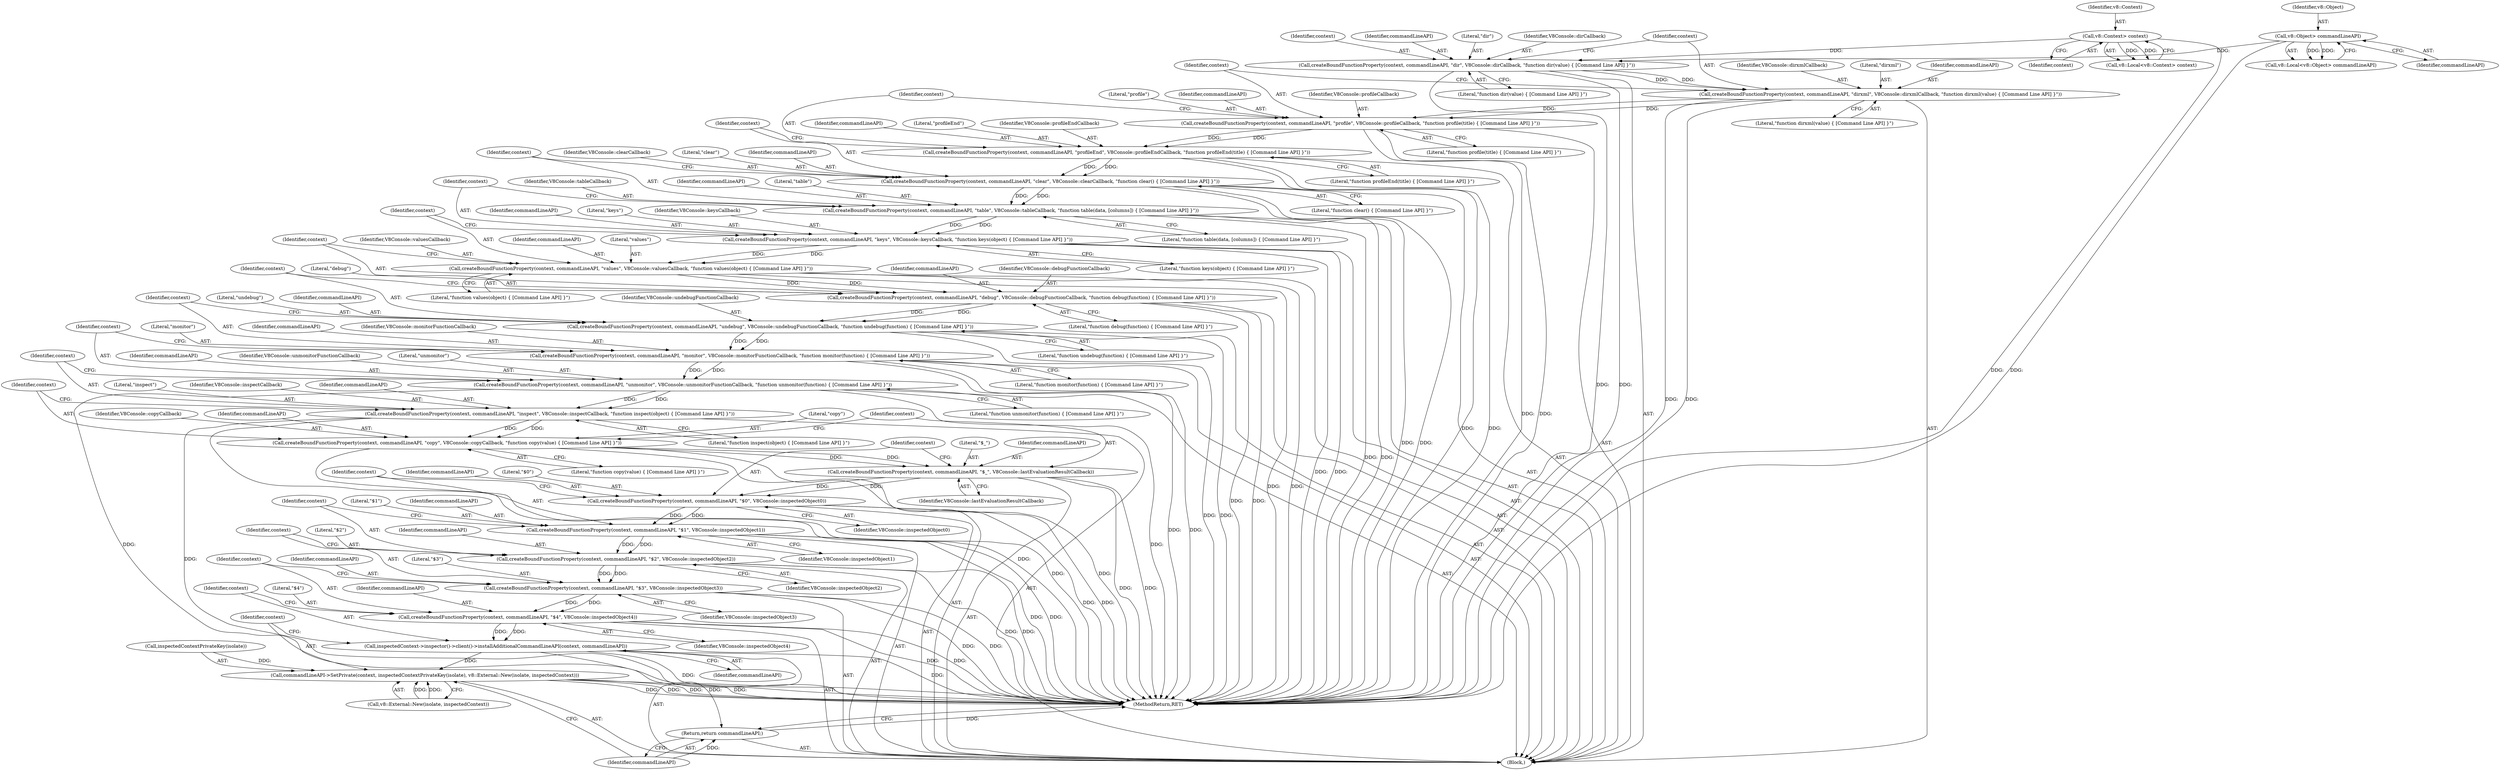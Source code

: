 digraph "0_Chrome_93bc623489bdcfc7e9127614fcfb3258edf3f0f9@API" {
"1000224" [label="(Call,createBoundFunctionProperty(context, commandLineAPI, \"$1\", V8Console::inspectedObject1))"];
"1000219" [label="(Call,createBoundFunctionProperty(context, commandLineAPI, \"$0\", V8Console::inspectedObject0))"];
"1000214" [label="(Call,createBoundFunctionProperty(context, commandLineAPI, \"$_\", V8Console::lastEvaluationResultCallback))"];
"1000208" [label="(Call,createBoundFunctionProperty(context, commandLineAPI, \"copy\", V8Console::copyCallback, \"function copy(value) { [Command Line API] }\"))"];
"1000202" [label="(Call,createBoundFunctionProperty(context, commandLineAPI, \"inspect\", V8Console::inspectCallback, \"function inspect(object) { [Command Line API] }\"))"];
"1000196" [label="(Call,createBoundFunctionProperty(context, commandLineAPI, \"unmonitor\", V8Console::unmonitorFunctionCallback, \"function unmonitor(function) { [Command Line API] }\"))"];
"1000190" [label="(Call,createBoundFunctionProperty(context, commandLineAPI, \"monitor\", V8Console::monitorFunctionCallback, \"function monitor(function) { [Command Line API] }\"))"];
"1000184" [label="(Call,createBoundFunctionProperty(context, commandLineAPI, \"undebug\", V8Console::undebugFunctionCallback, \"function undebug(function) { [Command Line API] }\"))"];
"1000178" [label="(Call,createBoundFunctionProperty(context, commandLineAPI, \"debug\", V8Console::debugFunctionCallback, \"function debug(function) { [Command Line API] }\"))"];
"1000172" [label="(Call,createBoundFunctionProperty(context, commandLineAPI, \"values\", V8Console::valuesCallback, \"function values(object) { [Command Line API] }\"))"];
"1000166" [label="(Call,createBoundFunctionProperty(context, commandLineAPI, \"keys\", V8Console::keysCallback, \"function keys(object) { [Command Line API] }\"))"];
"1000160" [label="(Call,createBoundFunctionProperty(context, commandLineAPI, \"table\", V8Console::tableCallback, \"function table(data, [columns]) { [Command Line API] }\"))"];
"1000154" [label="(Call,createBoundFunctionProperty(context, commandLineAPI, \"clear\", V8Console::clearCallback, \"function clear() { [Command Line API] }\"))"];
"1000148" [label="(Call,createBoundFunctionProperty(context, commandLineAPI, \"profileEnd\", V8Console::profileEndCallback, \"function profileEnd(title) { [Command Line API] }\"))"];
"1000142" [label="(Call,createBoundFunctionProperty(context, commandLineAPI, \"profile\", V8Console::profileCallback, \"function profile(title) { [Command Line API] }\"))"];
"1000136" [label="(Call,createBoundFunctionProperty(context, commandLineAPI, \"dirxml\", V8Console::dirxmlCallback, \"function dirxml(value) { [Command Line API] }\"))"];
"1000130" [label="(Call,createBoundFunctionProperty(context, commandLineAPI, \"dir\", V8Console::dirCallback, \"function dir(value) { [Command Line API] }\"))"];
"1000106" [label="(Call,v8::Context> context)"];
"1000118" [label="(Call,v8::Object> commandLineAPI)"];
"1000229" [label="(Call,createBoundFunctionProperty(context, commandLineAPI, \"$2\", V8Console::inspectedObject2))"];
"1000234" [label="(Call,createBoundFunctionProperty(context, commandLineAPI, \"$3\", V8Console::inspectedObject3))"];
"1000239" [label="(Call,createBoundFunctionProperty(context, commandLineAPI, \"$4\", V8Console::inspectedObject4))"];
"1000244" [label="(Call,inspectedContext->inspector()->client()->installAdditionalCommandLineAPI(context, commandLineAPI))"];
"1000247" [label="(Call,commandLineAPI->SetPrivate(context, inspectedContextPrivateKey(isolate), v8::External::New(isolate, inspectedContext)))"];
"1000254" [label="(Return,return commandLineAPI;)"];
"1000166" [label="(Call,createBoundFunctionProperty(context, commandLineAPI, \"keys\", V8Console::keysCallback, \"function keys(object) { [Command Line API] }\"))"];
"1000219" [label="(Call,createBoundFunctionProperty(context, commandLineAPI, \"$0\", V8Console::inspectedObject0))"];
"1000221" [label="(Identifier,commandLineAPI)"];
"1000203" [label="(Identifier,context)"];
"1000162" [label="(Identifier,commandLineAPI)"];
"1000248" [label="(Identifier,context)"];
"1000242" [label="(Literal,\"$4\")"];
"1000130" [label="(Call,createBoundFunctionProperty(context, commandLineAPI, \"dir\", V8Console::dirCallback, \"function dir(value) { [Command Line API] }\"))"];
"1000168" [label="(Identifier,commandLineAPI)"];
"1000218" [label="(Identifier,V8Console::lastEvaluationResultCallback)"];
"1000246" [label="(Identifier,commandLineAPI)"];
"1000214" [label="(Call,createBoundFunctionProperty(context, commandLineAPI, \"$_\", V8Console::lastEvaluationResultCallback))"];
"1000107" [label="(Identifier,v8::Context)"];
"1000217" [label="(Literal,\"$_\")"];
"1000189" [label="(Literal,\"function undebug(function) { [Command Line API] }\")"];
"1000192" [label="(Identifier,commandLineAPI)"];
"1000135" [label="(Literal,\"function dir(value) { [Command Line API] }\")"];
"1000194" [label="(Identifier,V8Console::monitorFunctionCallback)"];
"1000169" [label="(Literal,\"keys\")"];
"1000170" [label="(Identifier,V8Console::keysCallback)"];
"1000118" [label="(Call,v8::Object> commandLineAPI)"];
"1000238" [label="(Identifier,V8Console::inspectedObject3)"];
"1000209" [label="(Identifier,context)"];
"1000195" [label="(Literal,\"function monitor(function) { [Command Line API] }\")"];
"1000165" [label="(Literal,\"function table(data, [columns]) { [Command Line API] }\")"];
"1000132" [label="(Identifier,commandLineAPI)"];
"1000178" [label="(Call,createBoundFunctionProperty(context, commandLineAPI, \"debug\", V8Console::debugFunctionCallback, \"function debug(function) { [Command Line API] }\"))"];
"1000167" [label="(Identifier,context)"];
"1000180" [label="(Identifier,commandLineAPI)"];
"1000164" [label="(Identifier,V8Console::tableCallback)"];
"1000141" [label="(Literal,\"function dirxml(value) { [Command Line API] }\")"];
"1000104" [label="(Call,v8::Local<v8::Context> context)"];
"1000134" [label="(Identifier,V8Console::dirCallback)"];
"1000234" [label="(Call,createBoundFunctionProperty(context, commandLineAPI, \"$3\", V8Console::inspectedObject3))"];
"1000191" [label="(Identifier,context)"];
"1000226" [label="(Identifier,commandLineAPI)"];
"1000197" [label="(Identifier,context)"];
"1000187" [label="(Literal,\"undebug\")"];
"1000177" [label="(Literal,\"function values(object) { [Command Line API] }\")"];
"1000212" [label="(Identifier,V8Console::copyCallback)"];
"1000146" [label="(Identifier,V8Console::profileCallback)"];
"1000251" [label="(Call,v8::External::New(isolate, inspectedContext))"];
"1000161" [label="(Identifier,context)"];
"1000208" [label="(Call,createBoundFunctionProperty(context, commandLineAPI, \"copy\", V8Console::copyCallback, \"function copy(value) { [Command Line API] }\"))"];
"1000244" [label="(Call,inspectedContext->inspector()->client()->installAdditionalCommandLineAPI(context, commandLineAPI))"];
"1000220" [label="(Identifier,context)"];
"1000249" [label="(Call,inspectedContextPrivateKey(isolate))"];
"1000140" [label="(Identifier,V8Console::dirxmlCallback)"];
"1000148" [label="(Call,createBoundFunctionProperty(context, commandLineAPI, \"profileEnd\", V8Console::profileEndCallback, \"function profileEnd(title) { [Command Line API] }\"))"];
"1000237" [label="(Literal,\"$3\")"];
"1000155" [label="(Identifier,context)"];
"1000240" [label="(Identifier,context)"];
"1000171" [label="(Literal,\"function keys(object) { [Command Line API] }\")"];
"1000172" [label="(Call,createBoundFunctionProperty(context, commandLineAPI, \"values\", V8Console::valuesCallback, \"function values(object) { [Command Line API] }\"))"];
"1000158" [label="(Identifier,V8Console::clearCallback)"];
"1000241" [label="(Identifier,commandLineAPI)"];
"1000207" [label="(Literal,\"function inspect(object) { [Command Line API] }\")"];
"1000182" [label="(Identifier,V8Console::debugFunctionCallback)"];
"1000183" [label="(Literal,\"function debug(function) { [Command Line API] }\")"];
"1000200" [label="(Identifier,V8Console::unmonitorFunctionCallback)"];
"1000184" [label="(Call,createBoundFunctionProperty(context, commandLineAPI, \"undebug\", V8Console::undebugFunctionCallback, \"function undebug(function) { [Command Line API] }\"))"];
"1000106" [label="(Call,v8::Context> context)"];
"1000256" [label="(MethodReturn,RET)"];
"1000205" [label="(Literal,\"inspect\")"];
"1000245" [label="(Identifier,context)"];
"1000143" [label="(Identifier,context)"];
"1000136" [label="(Call,createBoundFunctionProperty(context, commandLineAPI, \"dirxml\", V8Console::dirxmlCallback, \"function dirxml(value) { [Command Line API] }\"))"];
"1000224" [label="(Call,createBoundFunctionProperty(context, commandLineAPI, \"$1\", V8Console::inspectedObject1))"];
"1000120" [label="(Identifier,commandLineAPI)"];
"1000131" [label="(Identifier,context)"];
"1000157" [label="(Literal,\"clear\")"];
"1000116" [label="(Call,v8::Local<v8::Object> commandLineAPI)"];
"1000186" [label="(Identifier,commandLineAPI)"];
"1000156" [label="(Identifier,commandLineAPI)"];
"1000154" [label="(Call,createBoundFunctionProperty(context, commandLineAPI, \"clear\", V8Console::clearCallback, \"function clear() { [Command Line API] }\"))"];
"1000149" [label="(Identifier,context)"];
"1000206" [label="(Identifier,V8Console::inspectCallback)"];
"1000210" [label="(Identifier,commandLineAPI)"];
"1000239" [label="(Call,createBoundFunctionProperty(context, commandLineAPI, \"$4\", V8Console::inspectedObject4))"];
"1000142" [label="(Call,createBoundFunctionProperty(context, commandLineAPI, \"profile\", V8Console::profileCallback, \"function profile(title) { [Command Line API] }\"))"];
"1000137" [label="(Identifier,context)"];
"1000181" [label="(Literal,\"debug\")"];
"1000190" [label="(Call,createBoundFunctionProperty(context, commandLineAPI, \"monitor\", V8Console::monitorFunctionCallback, \"function monitor(function) { [Command Line API] }\"))"];
"1000153" [label="(Literal,\"function profileEnd(title) { [Command Line API] }\")"];
"1000150" [label="(Identifier,commandLineAPI)"];
"1000151" [label="(Literal,\"profileEnd\")"];
"1000228" [label="(Identifier,V8Console::inspectedObject1)"];
"1000179" [label="(Identifier,context)"];
"1000108" [label="(Identifier,context)"];
"1000227" [label="(Literal,\"$1\")"];
"1000201" [label="(Literal,\"function unmonitor(function) { [Command Line API] }\")"];
"1000160" [label="(Call,createBoundFunctionProperty(context, commandLineAPI, \"table\", V8Console::tableCallback, \"function table(data, [columns]) { [Command Line API] }\"))"];
"1000196" [label="(Call,createBoundFunctionProperty(context, commandLineAPI, \"unmonitor\", V8Console::unmonitorFunctionCallback, \"function unmonitor(function) { [Command Line API] }\"))"];
"1000243" [label="(Identifier,V8Console::inspectedObject4)"];
"1000199" [label="(Literal,\"unmonitor\")"];
"1000119" [label="(Identifier,v8::Object)"];
"1000176" [label="(Identifier,V8Console::valuesCallback)"];
"1000204" [label="(Identifier,commandLineAPI)"];
"1000231" [label="(Identifier,commandLineAPI)"];
"1000236" [label="(Identifier,commandLineAPI)"];
"1000174" [label="(Identifier,commandLineAPI)"];
"1000215" [label="(Identifier,context)"];
"1000223" [label="(Identifier,V8Console::inspectedObject0)"];
"1000225" [label="(Identifier,context)"];
"1000185" [label="(Identifier,context)"];
"1000147" [label="(Literal,\"function profile(title) { [Command Line API] }\")"];
"1000193" [label="(Literal,\"monitor\")"];
"1000188" [label="(Identifier,V8Console::undebugFunctionCallback)"];
"1000145" [label="(Literal,\"profile\")"];
"1000222" [label="(Literal,\"$0\")"];
"1000235" [label="(Identifier,context)"];
"1000211" [label="(Literal,\"copy\")"];
"1000175" [label="(Literal,\"values\")"];
"1000144" [label="(Identifier,commandLineAPI)"];
"1000202" [label="(Call,createBoundFunctionProperty(context, commandLineAPI, \"inspect\", V8Console::inspectCallback, \"function inspect(object) { [Command Line API] }\"))"];
"1000233" [label="(Identifier,V8Console::inspectedObject2)"];
"1000163" [label="(Literal,\"table\")"];
"1000173" [label="(Identifier,context)"];
"1000230" [label="(Identifier,context)"];
"1000229" [label="(Call,createBoundFunctionProperty(context, commandLineAPI, \"$2\", V8Console::inspectedObject2))"];
"1000213" [label="(Literal,\"function copy(value) { [Command Line API] }\")"];
"1000232" [label="(Literal,\"$2\")"];
"1000254" [label="(Return,return commandLineAPI;)"];
"1000216" [label="(Identifier,commandLineAPI)"];
"1000139" [label="(Literal,\"dirxml\")"];
"1000255" [label="(Identifier,commandLineAPI)"];
"1000159" [label="(Literal,\"function clear() { [Command Line API] }\")"];
"1000133" [label="(Literal,\"dir\")"];
"1000247" [label="(Call,commandLineAPI->SetPrivate(context, inspectedContextPrivateKey(isolate), v8::External::New(isolate, inspectedContext)))"];
"1000152" [label="(Identifier,V8Console::profileEndCallback)"];
"1000102" [label="(Block,)"];
"1000198" [label="(Identifier,commandLineAPI)"];
"1000138" [label="(Identifier,commandLineAPI)"];
"1000224" -> "1000102"  [label="AST: "];
"1000224" -> "1000228"  [label="CFG: "];
"1000225" -> "1000224"  [label="AST: "];
"1000226" -> "1000224"  [label="AST: "];
"1000227" -> "1000224"  [label="AST: "];
"1000228" -> "1000224"  [label="AST: "];
"1000230" -> "1000224"  [label="CFG: "];
"1000224" -> "1000256"  [label="DDG: "];
"1000224" -> "1000256"  [label="DDG: "];
"1000219" -> "1000224"  [label="DDG: "];
"1000219" -> "1000224"  [label="DDG: "];
"1000224" -> "1000229"  [label="DDG: "];
"1000224" -> "1000229"  [label="DDG: "];
"1000219" -> "1000102"  [label="AST: "];
"1000219" -> "1000223"  [label="CFG: "];
"1000220" -> "1000219"  [label="AST: "];
"1000221" -> "1000219"  [label="AST: "];
"1000222" -> "1000219"  [label="AST: "];
"1000223" -> "1000219"  [label="AST: "];
"1000225" -> "1000219"  [label="CFG: "];
"1000219" -> "1000256"  [label="DDG: "];
"1000219" -> "1000256"  [label="DDG: "];
"1000214" -> "1000219"  [label="DDG: "];
"1000214" -> "1000219"  [label="DDG: "];
"1000214" -> "1000102"  [label="AST: "];
"1000214" -> "1000218"  [label="CFG: "];
"1000215" -> "1000214"  [label="AST: "];
"1000216" -> "1000214"  [label="AST: "];
"1000217" -> "1000214"  [label="AST: "];
"1000218" -> "1000214"  [label="AST: "];
"1000220" -> "1000214"  [label="CFG: "];
"1000214" -> "1000256"  [label="DDG: "];
"1000214" -> "1000256"  [label="DDG: "];
"1000208" -> "1000214"  [label="DDG: "];
"1000208" -> "1000214"  [label="DDG: "];
"1000208" -> "1000102"  [label="AST: "];
"1000208" -> "1000213"  [label="CFG: "];
"1000209" -> "1000208"  [label="AST: "];
"1000210" -> "1000208"  [label="AST: "];
"1000211" -> "1000208"  [label="AST: "];
"1000212" -> "1000208"  [label="AST: "];
"1000213" -> "1000208"  [label="AST: "];
"1000215" -> "1000208"  [label="CFG: "];
"1000208" -> "1000256"  [label="DDG: "];
"1000208" -> "1000256"  [label="DDG: "];
"1000202" -> "1000208"  [label="DDG: "];
"1000202" -> "1000208"  [label="DDG: "];
"1000202" -> "1000102"  [label="AST: "];
"1000202" -> "1000207"  [label="CFG: "];
"1000203" -> "1000202"  [label="AST: "];
"1000204" -> "1000202"  [label="AST: "];
"1000205" -> "1000202"  [label="AST: "];
"1000206" -> "1000202"  [label="AST: "];
"1000207" -> "1000202"  [label="AST: "];
"1000209" -> "1000202"  [label="CFG: "];
"1000202" -> "1000256"  [label="DDG: "];
"1000202" -> "1000256"  [label="DDG: "];
"1000196" -> "1000202"  [label="DDG: "];
"1000196" -> "1000202"  [label="DDG: "];
"1000196" -> "1000102"  [label="AST: "];
"1000196" -> "1000201"  [label="CFG: "];
"1000197" -> "1000196"  [label="AST: "];
"1000198" -> "1000196"  [label="AST: "];
"1000199" -> "1000196"  [label="AST: "];
"1000200" -> "1000196"  [label="AST: "];
"1000201" -> "1000196"  [label="AST: "];
"1000203" -> "1000196"  [label="CFG: "];
"1000196" -> "1000256"  [label="DDG: "];
"1000196" -> "1000256"  [label="DDG: "];
"1000190" -> "1000196"  [label="DDG: "];
"1000190" -> "1000196"  [label="DDG: "];
"1000190" -> "1000102"  [label="AST: "];
"1000190" -> "1000195"  [label="CFG: "];
"1000191" -> "1000190"  [label="AST: "];
"1000192" -> "1000190"  [label="AST: "];
"1000193" -> "1000190"  [label="AST: "];
"1000194" -> "1000190"  [label="AST: "];
"1000195" -> "1000190"  [label="AST: "];
"1000197" -> "1000190"  [label="CFG: "];
"1000190" -> "1000256"  [label="DDG: "];
"1000190" -> "1000256"  [label="DDG: "];
"1000184" -> "1000190"  [label="DDG: "];
"1000184" -> "1000190"  [label="DDG: "];
"1000184" -> "1000102"  [label="AST: "];
"1000184" -> "1000189"  [label="CFG: "];
"1000185" -> "1000184"  [label="AST: "];
"1000186" -> "1000184"  [label="AST: "];
"1000187" -> "1000184"  [label="AST: "];
"1000188" -> "1000184"  [label="AST: "];
"1000189" -> "1000184"  [label="AST: "];
"1000191" -> "1000184"  [label="CFG: "];
"1000184" -> "1000256"  [label="DDG: "];
"1000184" -> "1000256"  [label="DDG: "];
"1000178" -> "1000184"  [label="DDG: "];
"1000178" -> "1000184"  [label="DDG: "];
"1000178" -> "1000102"  [label="AST: "];
"1000178" -> "1000183"  [label="CFG: "];
"1000179" -> "1000178"  [label="AST: "];
"1000180" -> "1000178"  [label="AST: "];
"1000181" -> "1000178"  [label="AST: "];
"1000182" -> "1000178"  [label="AST: "];
"1000183" -> "1000178"  [label="AST: "];
"1000185" -> "1000178"  [label="CFG: "];
"1000178" -> "1000256"  [label="DDG: "];
"1000178" -> "1000256"  [label="DDG: "];
"1000172" -> "1000178"  [label="DDG: "];
"1000172" -> "1000178"  [label="DDG: "];
"1000172" -> "1000102"  [label="AST: "];
"1000172" -> "1000177"  [label="CFG: "];
"1000173" -> "1000172"  [label="AST: "];
"1000174" -> "1000172"  [label="AST: "];
"1000175" -> "1000172"  [label="AST: "];
"1000176" -> "1000172"  [label="AST: "];
"1000177" -> "1000172"  [label="AST: "];
"1000179" -> "1000172"  [label="CFG: "];
"1000172" -> "1000256"  [label="DDG: "];
"1000172" -> "1000256"  [label="DDG: "];
"1000166" -> "1000172"  [label="DDG: "];
"1000166" -> "1000172"  [label="DDG: "];
"1000166" -> "1000102"  [label="AST: "];
"1000166" -> "1000171"  [label="CFG: "];
"1000167" -> "1000166"  [label="AST: "];
"1000168" -> "1000166"  [label="AST: "];
"1000169" -> "1000166"  [label="AST: "];
"1000170" -> "1000166"  [label="AST: "];
"1000171" -> "1000166"  [label="AST: "];
"1000173" -> "1000166"  [label="CFG: "];
"1000166" -> "1000256"  [label="DDG: "];
"1000166" -> "1000256"  [label="DDG: "];
"1000160" -> "1000166"  [label="DDG: "];
"1000160" -> "1000166"  [label="DDG: "];
"1000160" -> "1000102"  [label="AST: "];
"1000160" -> "1000165"  [label="CFG: "];
"1000161" -> "1000160"  [label="AST: "];
"1000162" -> "1000160"  [label="AST: "];
"1000163" -> "1000160"  [label="AST: "];
"1000164" -> "1000160"  [label="AST: "];
"1000165" -> "1000160"  [label="AST: "];
"1000167" -> "1000160"  [label="CFG: "];
"1000160" -> "1000256"  [label="DDG: "];
"1000160" -> "1000256"  [label="DDG: "];
"1000154" -> "1000160"  [label="DDG: "];
"1000154" -> "1000160"  [label="DDG: "];
"1000154" -> "1000102"  [label="AST: "];
"1000154" -> "1000159"  [label="CFG: "];
"1000155" -> "1000154"  [label="AST: "];
"1000156" -> "1000154"  [label="AST: "];
"1000157" -> "1000154"  [label="AST: "];
"1000158" -> "1000154"  [label="AST: "];
"1000159" -> "1000154"  [label="AST: "];
"1000161" -> "1000154"  [label="CFG: "];
"1000154" -> "1000256"  [label="DDG: "];
"1000154" -> "1000256"  [label="DDG: "];
"1000148" -> "1000154"  [label="DDG: "];
"1000148" -> "1000154"  [label="DDG: "];
"1000148" -> "1000102"  [label="AST: "];
"1000148" -> "1000153"  [label="CFG: "];
"1000149" -> "1000148"  [label="AST: "];
"1000150" -> "1000148"  [label="AST: "];
"1000151" -> "1000148"  [label="AST: "];
"1000152" -> "1000148"  [label="AST: "];
"1000153" -> "1000148"  [label="AST: "];
"1000155" -> "1000148"  [label="CFG: "];
"1000148" -> "1000256"  [label="DDG: "];
"1000148" -> "1000256"  [label="DDG: "];
"1000142" -> "1000148"  [label="DDG: "];
"1000142" -> "1000148"  [label="DDG: "];
"1000142" -> "1000102"  [label="AST: "];
"1000142" -> "1000147"  [label="CFG: "];
"1000143" -> "1000142"  [label="AST: "];
"1000144" -> "1000142"  [label="AST: "];
"1000145" -> "1000142"  [label="AST: "];
"1000146" -> "1000142"  [label="AST: "];
"1000147" -> "1000142"  [label="AST: "];
"1000149" -> "1000142"  [label="CFG: "];
"1000142" -> "1000256"  [label="DDG: "];
"1000142" -> "1000256"  [label="DDG: "];
"1000136" -> "1000142"  [label="DDG: "];
"1000136" -> "1000142"  [label="DDG: "];
"1000136" -> "1000102"  [label="AST: "];
"1000136" -> "1000141"  [label="CFG: "];
"1000137" -> "1000136"  [label="AST: "];
"1000138" -> "1000136"  [label="AST: "];
"1000139" -> "1000136"  [label="AST: "];
"1000140" -> "1000136"  [label="AST: "];
"1000141" -> "1000136"  [label="AST: "];
"1000143" -> "1000136"  [label="CFG: "];
"1000136" -> "1000256"  [label="DDG: "];
"1000136" -> "1000256"  [label="DDG: "];
"1000130" -> "1000136"  [label="DDG: "];
"1000130" -> "1000136"  [label="DDG: "];
"1000130" -> "1000102"  [label="AST: "];
"1000130" -> "1000135"  [label="CFG: "];
"1000131" -> "1000130"  [label="AST: "];
"1000132" -> "1000130"  [label="AST: "];
"1000133" -> "1000130"  [label="AST: "];
"1000134" -> "1000130"  [label="AST: "];
"1000135" -> "1000130"  [label="AST: "];
"1000137" -> "1000130"  [label="CFG: "];
"1000130" -> "1000256"  [label="DDG: "];
"1000130" -> "1000256"  [label="DDG: "];
"1000106" -> "1000130"  [label="DDG: "];
"1000118" -> "1000130"  [label="DDG: "];
"1000106" -> "1000104"  [label="AST: "];
"1000106" -> "1000108"  [label="CFG: "];
"1000107" -> "1000106"  [label="AST: "];
"1000108" -> "1000106"  [label="AST: "];
"1000104" -> "1000106"  [label="CFG: "];
"1000106" -> "1000256"  [label="DDG: "];
"1000106" -> "1000104"  [label="DDG: "];
"1000106" -> "1000104"  [label="DDG: "];
"1000118" -> "1000116"  [label="AST: "];
"1000118" -> "1000120"  [label="CFG: "];
"1000119" -> "1000118"  [label="AST: "];
"1000120" -> "1000118"  [label="AST: "];
"1000116" -> "1000118"  [label="CFG: "];
"1000118" -> "1000256"  [label="DDG: "];
"1000118" -> "1000116"  [label="DDG: "];
"1000118" -> "1000116"  [label="DDG: "];
"1000229" -> "1000102"  [label="AST: "];
"1000229" -> "1000233"  [label="CFG: "];
"1000230" -> "1000229"  [label="AST: "];
"1000231" -> "1000229"  [label="AST: "];
"1000232" -> "1000229"  [label="AST: "];
"1000233" -> "1000229"  [label="AST: "];
"1000235" -> "1000229"  [label="CFG: "];
"1000229" -> "1000256"  [label="DDG: "];
"1000229" -> "1000256"  [label="DDG: "];
"1000229" -> "1000234"  [label="DDG: "];
"1000229" -> "1000234"  [label="DDG: "];
"1000234" -> "1000102"  [label="AST: "];
"1000234" -> "1000238"  [label="CFG: "];
"1000235" -> "1000234"  [label="AST: "];
"1000236" -> "1000234"  [label="AST: "];
"1000237" -> "1000234"  [label="AST: "];
"1000238" -> "1000234"  [label="AST: "];
"1000240" -> "1000234"  [label="CFG: "];
"1000234" -> "1000256"  [label="DDG: "];
"1000234" -> "1000256"  [label="DDG: "];
"1000234" -> "1000239"  [label="DDG: "];
"1000234" -> "1000239"  [label="DDG: "];
"1000239" -> "1000102"  [label="AST: "];
"1000239" -> "1000243"  [label="CFG: "];
"1000240" -> "1000239"  [label="AST: "];
"1000241" -> "1000239"  [label="AST: "];
"1000242" -> "1000239"  [label="AST: "];
"1000243" -> "1000239"  [label="AST: "];
"1000245" -> "1000239"  [label="CFG: "];
"1000239" -> "1000256"  [label="DDG: "];
"1000239" -> "1000256"  [label="DDG: "];
"1000239" -> "1000244"  [label="DDG: "];
"1000239" -> "1000244"  [label="DDG: "];
"1000244" -> "1000102"  [label="AST: "];
"1000244" -> "1000246"  [label="CFG: "];
"1000245" -> "1000244"  [label="AST: "];
"1000246" -> "1000244"  [label="AST: "];
"1000248" -> "1000244"  [label="CFG: "];
"1000244" -> "1000256"  [label="DDG: "];
"1000244" -> "1000256"  [label="DDG: "];
"1000244" -> "1000247"  [label="DDG: "];
"1000244" -> "1000254"  [label="DDG: "];
"1000247" -> "1000102"  [label="AST: "];
"1000247" -> "1000251"  [label="CFG: "];
"1000248" -> "1000247"  [label="AST: "];
"1000249" -> "1000247"  [label="AST: "];
"1000251" -> "1000247"  [label="AST: "];
"1000255" -> "1000247"  [label="CFG: "];
"1000247" -> "1000256"  [label="DDG: "];
"1000247" -> "1000256"  [label="DDG: "];
"1000247" -> "1000256"  [label="DDG: "];
"1000247" -> "1000256"  [label="DDG: "];
"1000249" -> "1000247"  [label="DDG: "];
"1000251" -> "1000247"  [label="DDG: "];
"1000251" -> "1000247"  [label="DDG: "];
"1000254" -> "1000102"  [label="AST: "];
"1000254" -> "1000255"  [label="CFG: "];
"1000255" -> "1000254"  [label="AST: "];
"1000256" -> "1000254"  [label="CFG: "];
"1000254" -> "1000256"  [label="DDG: "];
"1000255" -> "1000254"  [label="DDG: "];
}

